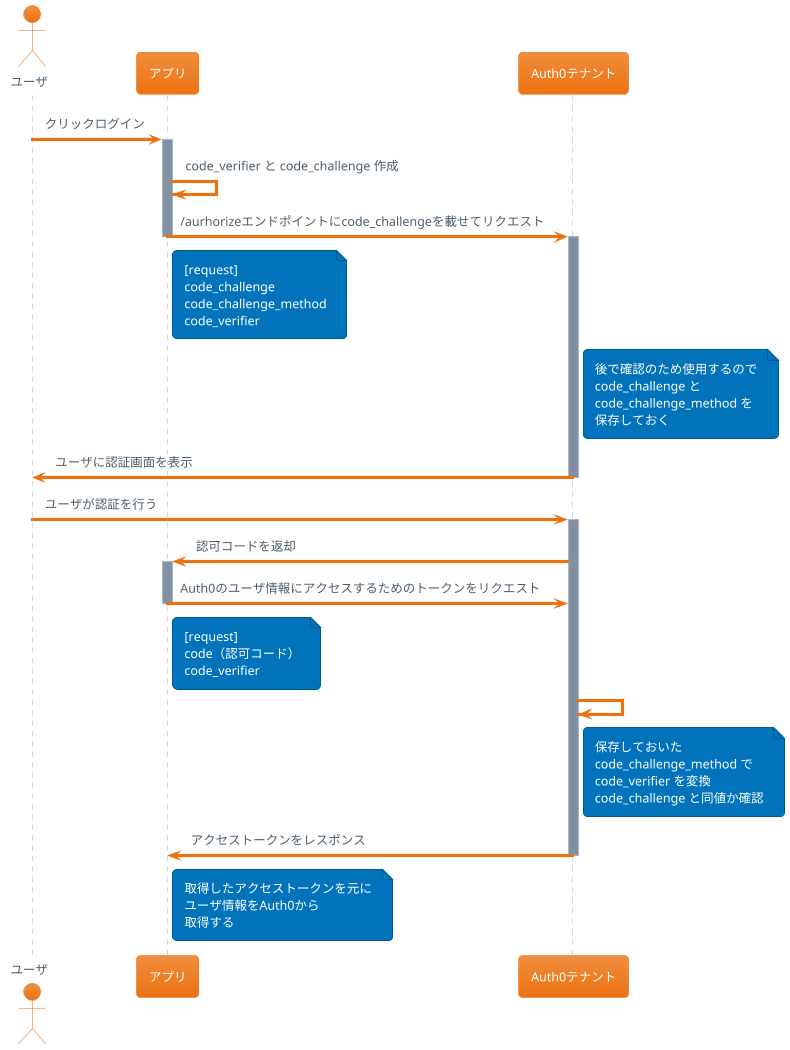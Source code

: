 @startuml pkce authentication flow
!theme aws-orange

actor "ユーザ" as user
participant "アプリ" as app
participant "Auth0テナント" as tenant

user -> app : クリックログイン

activate app
app -> app : code_verifier と code_challenge 作成
app -> tenant : /aurhorizeエンドポイントにcode_challengeを載せてリクエスト

note right app
[request]
code_challenge
code_challenge_method
code_verifier
end note
deactivate app

activate tenant
note right tenant
後で確認のため使用するので
code_challenge と
code_challenge_method を
保存しておく
end note

tenant -> user : ユーザに認証画面を表示
deactivate tenant

user -> tenant : ユーザが認証を行う

activate tenant
tenant -> app : 認可コードを返却

activate app
app -> tenant : Auth0のユーザ情報にアクセスするためのトークンをリクエスト
deactivate app

note right app
[request]
code（認可コード）
code_verifier
end note

tenant -> tenant

note right tenant
保存しておいた
code_challenge_method で
code_verifier を変換
code_challenge と同値か確認
end note

tenant -> app : アクセストークンをレスポンス
deactivate tenant

note right app
取得したアクセストークンを元に
ユーザ情報をAuth0から
取得する
end note
@enduml
